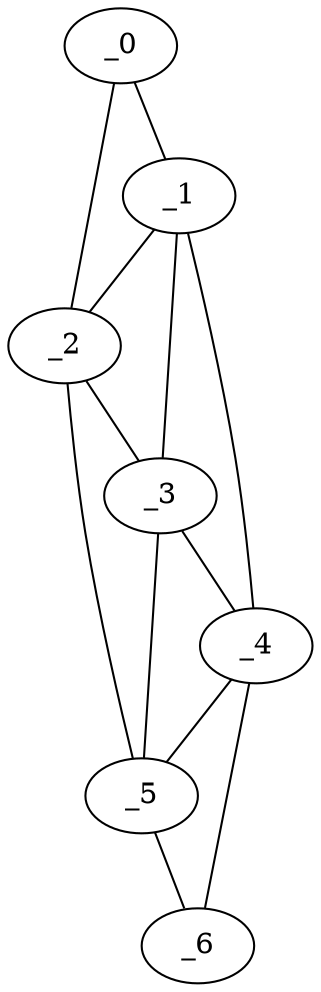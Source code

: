graph "obj70__20.gxl" {
	_0	 [x=7,
		y=18];
	_1	 [x=11,
		y=48];
	_0 -- _1	 [valence=1];
	_2	 [x=13,
		y=18];
	_0 -- _2	 [valence=1];
	_1 -- _2	 [valence=1];
	_3	 [x=67,
		y=42];
	_1 -- _3	 [valence=2];
	_4	 [x=119,
		y=48];
	_1 -- _4	 [valence=1];
	_2 -- _3	 [valence=1];
	_5	 [x=124,
		y=18];
	_2 -- _5	 [valence=1];
	_3 -- _4	 [valence=1];
	_3 -- _5	 [valence=2];
	_4 -- _5	 [valence=2];
	_6	 [x=126,
		y=41];
	_4 -- _6	 [valence=1];
	_5 -- _6	 [valence=1];
}
